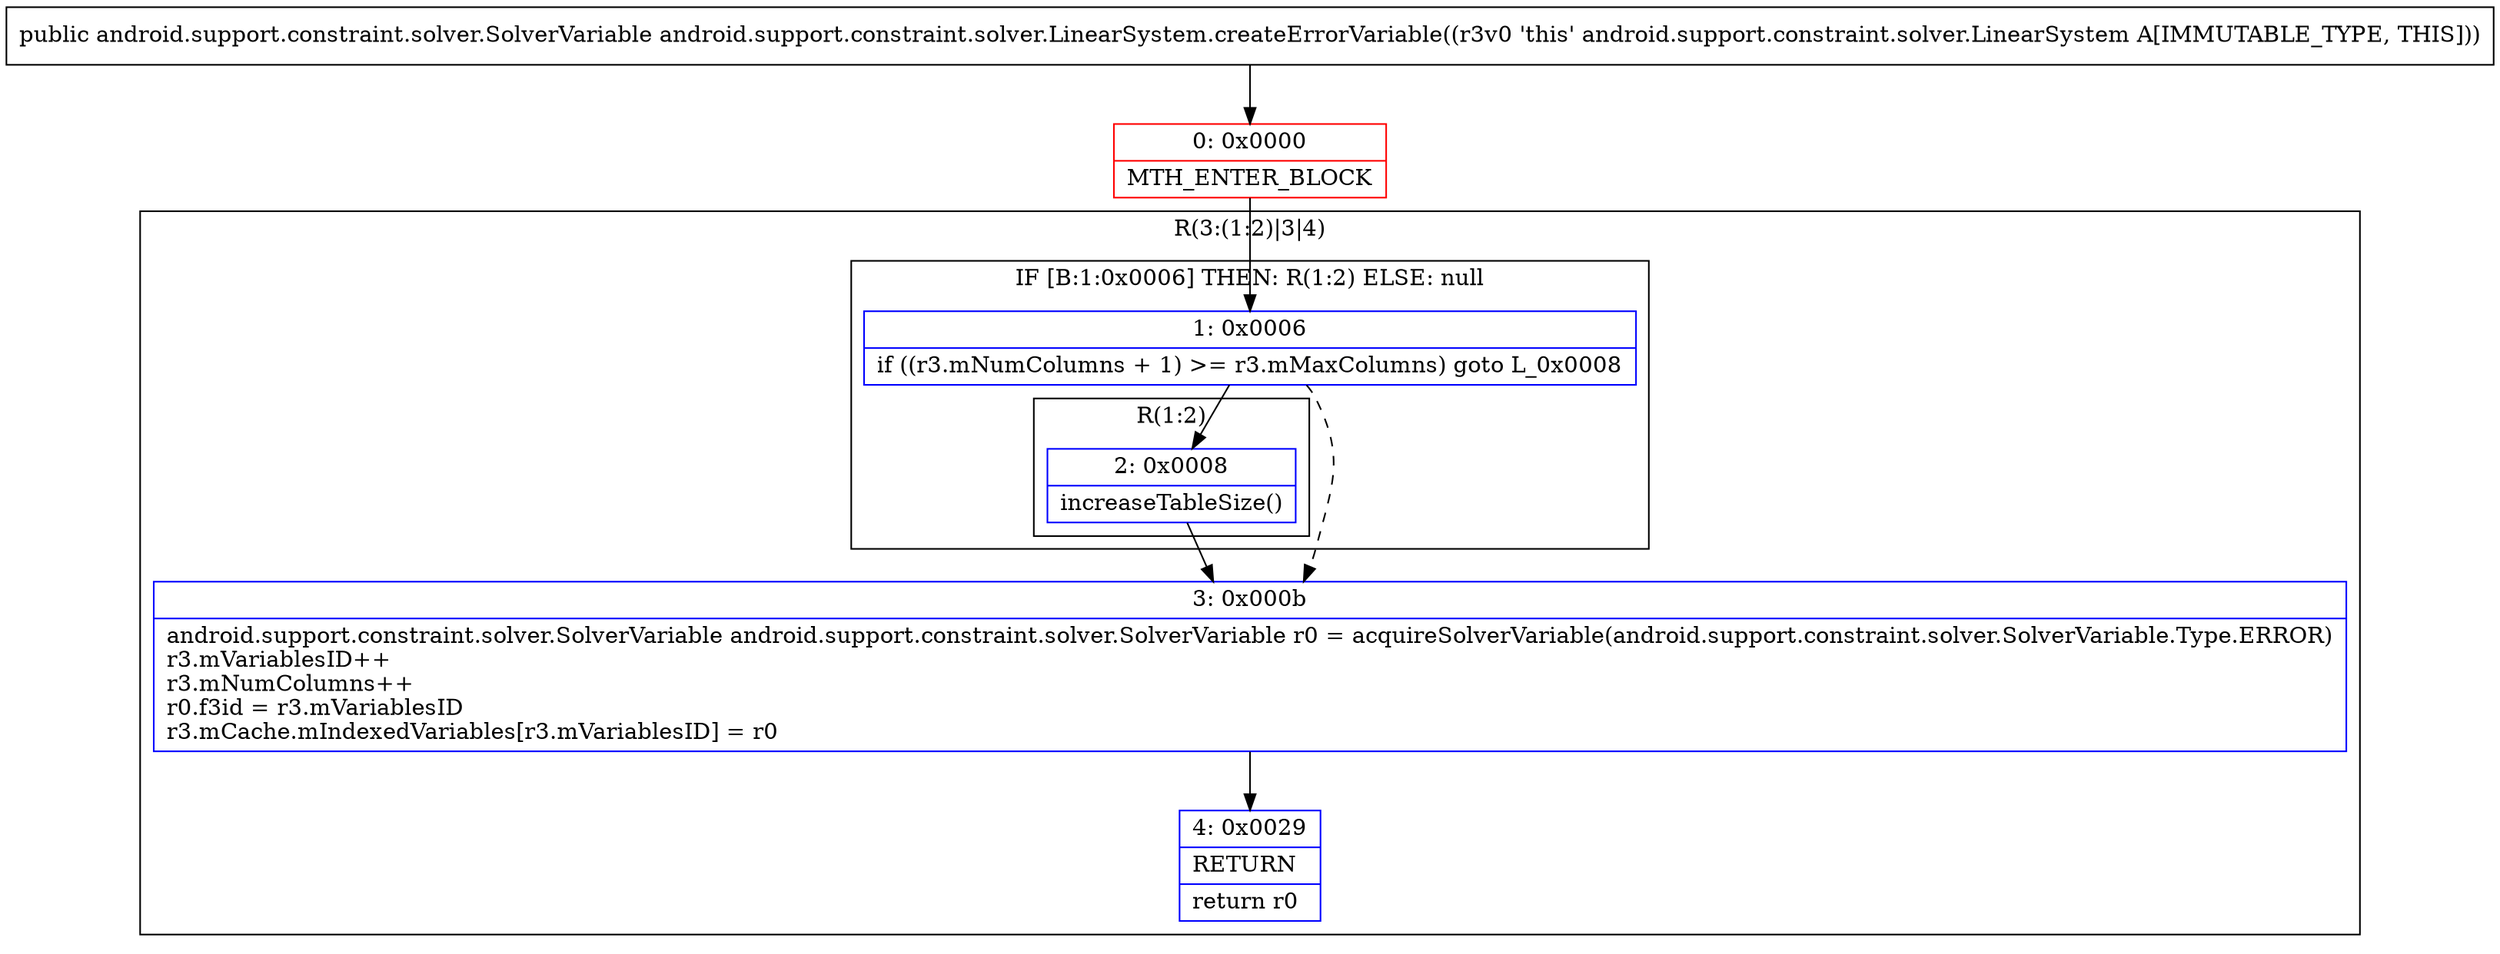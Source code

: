 digraph "CFG forandroid.support.constraint.solver.LinearSystem.createErrorVariable()Landroid\/support\/constraint\/solver\/SolverVariable;" {
subgraph cluster_Region_1592070084 {
label = "R(3:(1:2)|3|4)";
node [shape=record,color=blue];
subgraph cluster_IfRegion_667687589 {
label = "IF [B:1:0x0006] THEN: R(1:2) ELSE: null";
node [shape=record,color=blue];
Node_1 [shape=record,label="{1\:\ 0x0006|if ((r3.mNumColumns + 1) \>= r3.mMaxColumns) goto L_0x0008\l}"];
subgraph cluster_Region_641646871 {
label = "R(1:2)";
node [shape=record,color=blue];
Node_2 [shape=record,label="{2\:\ 0x0008|increaseTableSize()\l}"];
}
}
Node_3 [shape=record,label="{3\:\ 0x000b|android.support.constraint.solver.SolverVariable android.support.constraint.solver.SolverVariable r0 = acquireSolverVariable(android.support.constraint.solver.SolverVariable.Type.ERROR)\lr3.mVariablesID++\lr3.mNumColumns++\lr0.f3id = r3.mVariablesID\lr3.mCache.mIndexedVariables[r3.mVariablesID] = r0\l}"];
Node_4 [shape=record,label="{4\:\ 0x0029|RETURN\l|return r0\l}"];
}
Node_0 [shape=record,color=red,label="{0\:\ 0x0000|MTH_ENTER_BLOCK\l}"];
MethodNode[shape=record,label="{public android.support.constraint.solver.SolverVariable android.support.constraint.solver.LinearSystem.createErrorVariable((r3v0 'this' android.support.constraint.solver.LinearSystem A[IMMUTABLE_TYPE, THIS])) }"];
MethodNode -> Node_0;
Node_1 -> Node_2;
Node_1 -> Node_3[style=dashed];
Node_2 -> Node_3;
Node_3 -> Node_4;
Node_0 -> Node_1;
}

